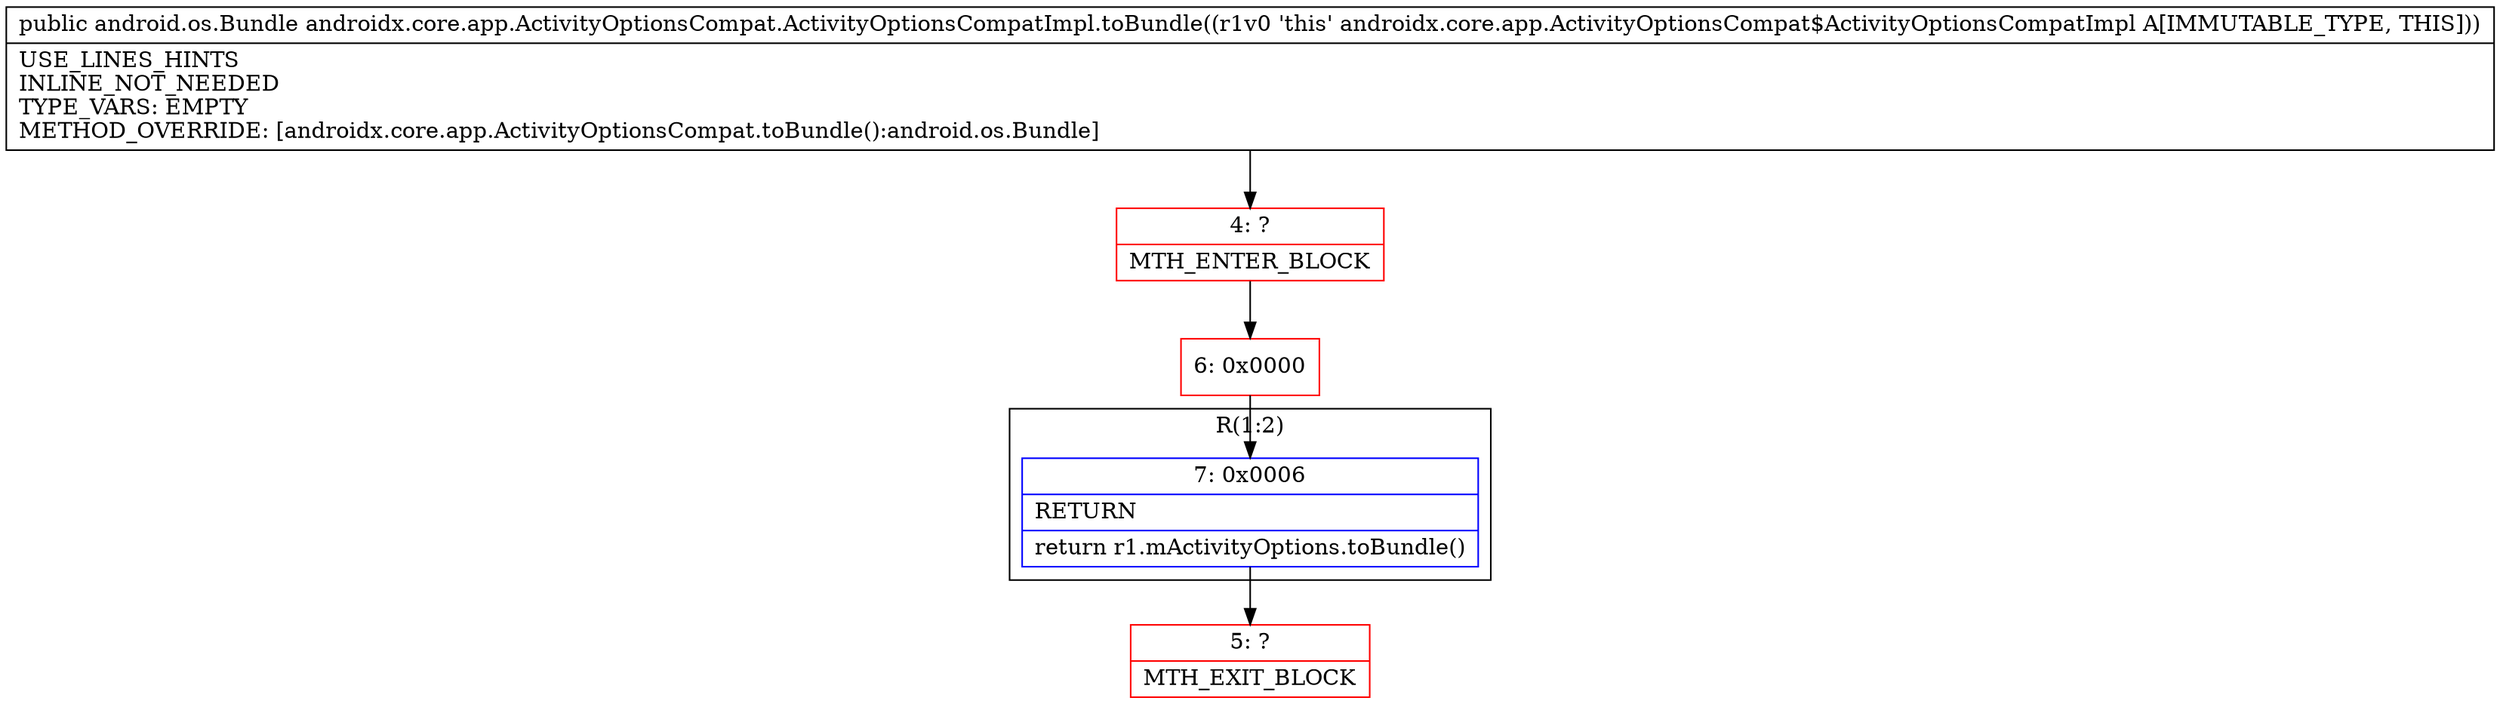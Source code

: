 digraph "CFG forandroidx.core.app.ActivityOptionsCompat.ActivityOptionsCompatImpl.toBundle()Landroid\/os\/Bundle;" {
subgraph cluster_Region_235147639 {
label = "R(1:2)";
node [shape=record,color=blue];
Node_7 [shape=record,label="{7\:\ 0x0006|RETURN\l|return r1.mActivityOptions.toBundle()\l}"];
}
Node_4 [shape=record,color=red,label="{4\:\ ?|MTH_ENTER_BLOCK\l}"];
Node_6 [shape=record,color=red,label="{6\:\ 0x0000}"];
Node_5 [shape=record,color=red,label="{5\:\ ?|MTH_EXIT_BLOCK\l}"];
MethodNode[shape=record,label="{public android.os.Bundle androidx.core.app.ActivityOptionsCompat.ActivityOptionsCompatImpl.toBundle((r1v0 'this' androidx.core.app.ActivityOptionsCompat$ActivityOptionsCompatImpl A[IMMUTABLE_TYPE, THIS]))  | USE_LINES_HINTS\lINLINE_NOT_NEEDED\lTYPE_VARS: EMPTY\lMETHOD_OVERRIDE: [androidx.core.app.ActivityOptionsCompat.toBundle():android.os.Bundle]\l}"];
MethodNode -> Node_4;Node_7 -> Node_5;
Node_4 -> Node_6;
Node_6 -> Node_7;
}

